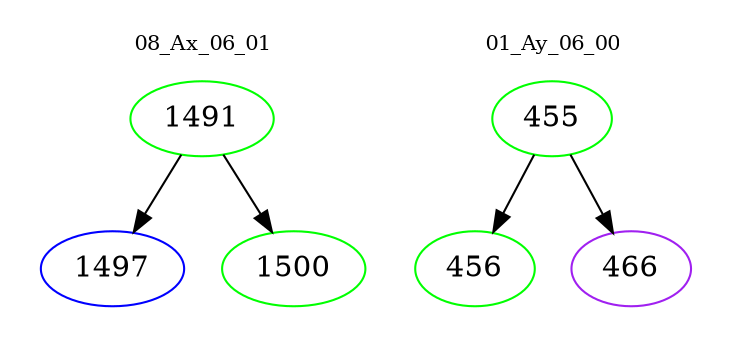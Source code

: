digraph{
subgraph cluster_0 {
color = white
label = "08_Ax_06_01";
fontsize=10;
T0_1491 [label="1491", color="green"]
T0_1491 -> T0_1497 [color="black"]
T0_1497 [label="1497", color="blue"]
T0_1491 -> T0_1500 [color="black"]
T0_1500 [label="1500", color="green"]
}
subgraph cluster_1 {
color = white
label = "01_Ay_06_00";
fontsize=10;
T1_455 [label="455", color="green"]
T1_455 -> T1_456 [color="black"]
T1_456 [label="456", color="green"]
T1_455 -> T1_466 [color="black"]
T1_466 [label="466", color="purple"]
}
}
